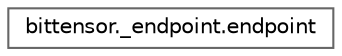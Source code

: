 digraph "Graphical Class Hierarchy"
{
 // LATEX_PDF_SIZE
  bgcolor="transparent";
  edge [fontname=Helvetica,fontsize=10,labelfontname=Helvetica,labelfontsize=10];
  node [fontname=Helvetica,fontsize=10,shape=box,height=0.2,width=0.4];
  rankdir="LR";
  Node0 [label="bittensor._endpoint.endpoint",height=0.2,width=0.4,color="grey40", fillcolor="white", style="filled",URL="$classbittensor_1_1__endpoint_1_1endpoint.html",tooltip=" "];
}
